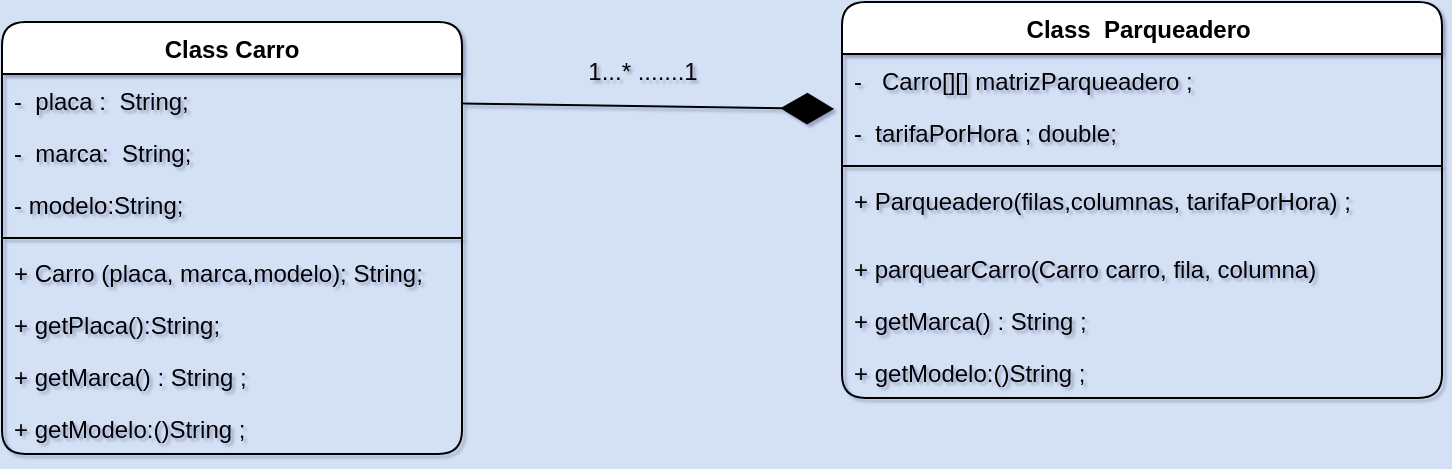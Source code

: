 <mxfile version="21.6.8" type="github">
  <diagram name="Página-1" id="BYGqut1vgri4-7DsjM6v">
    <mxGraphModel dx="1222" dy="601" grid="1" gridSize="10" guides="1" tooltips="1" connect="1" arrows="1" fold="1" page="1" pageScale="1" pageWidth="980" pageHeight="1390" background="#D4E1F5" math="0" shadow="1">
      <root>
        <mxCell id="0" />
        <mxCell id="1" parent="0" />
        <mxCell id="ZVzlG-HeOU7Pa4IfHeLb-1" value="Class&amp;nbsp;Carro" style="swimlane;fontStyle=1;align=center;verticalAlign=top;childLayout=stackLayout;horizontal=1;startSize=26;horizontalStack=0;resizeParent=1;resizeParentMax=0;resizeLast=0;collapsible=1;marginBottom=0;whiteSpace=wrap;html=1;rounded=1;" vertex="1" parent="1">
          <mxGeometry x="100" y="80" width="230" height="216" as="geometry" />
        </mxCell>
        <mxCell id="ZVzlG-HeOU7Pa4IfHeLb-2" value="-&amp;nbsp;&amp;nbsp;placa :&amp;nbsp;&amp;nbsp;String;" style="text;strokeColor=none;fillColor=none;align=left;verticalAlign=top;spacingLeft=4;spacingRight=4;overflow=hidden;rotatable=0;points=[[0,0.5],[1,0.5]];portConstraint=eastwest;whiteSpace=wrap;html=1;" vertex="1" parent="ZVzlG-HeOU7Pa4IfHeLb-1">
          <mxGeometry y="26" width="230" height="26" as="geometry" />
        </mxCell>
        <mxCell id="ZVzlG-HeOU7Pa4IfHeLb-6" value="-&amp;nbsp;&amp;nbsp;marca:&amp;nbsp;&amp;nbsp;String;" style="text;strokeColor=none;fillColor=none;align=left;verticalAlign=top;spacingLeft=4;spacingRight=4;overflow=hidden;rotatable=0;points=[[0,0.5],[1,0.5]];portConstraint=eastwest;whiteSpace=wrap;html=1;" vertex="1" parent="ZVzlG-HeOU7Pa4IfHeLb-1">
          <mxGeometry y="52" width="230" height="26" as="geometry" />
        </mxCell>
        <mxCell id="ZVzlG-HeOU7Pa4IfHeLb-5" value="- modelo:String;" style="text;strokeColor=none;fillColor=none;align=left;verticalAlign=top;spacingLeft=4;spacingRight=4;overflow=hidden;rotatable=0;points=[[0,0.5],[1,0.5]];portConstraint=eastwest;whiteSpace=wrap;html=1;" vertex="1" parent="ZVzlG-HeOU7Pa4IfHeLb-1">
          <mxGeometry y="78" width="230" height="26" as="geometry" />
        </mxCell>
        <mxCell id="ZVzlG-HeOU7Pa4IfHeLb-3" value="" style="line;strokeWidth=1;fillColor=none;align=left;verticalAlign=middle;spacingTop=-1;spacingLeft=3;spacingRight=3;rotatable=0;labelPosition=right;points=[];portConstraint=eastwest;strokeColor=inherit;" vertex="1" parent="ZVzlG-HeOU7Pa4IfHeLb-1">
          <mxGeometry y="104" width="230" height="8" as="geometry" />
        </mxCell>
        <mxCell id="ZVzlG-HeOU7Pa4IfHeLb-4" value="+ Carro (placa, marca,modelo); String;&amp;nbsp;" style="text;strokeColor=none;fillColor=none;align=left;verticalAlign=top;spacingLeft=4;spacingRight=4;overflow=hidden;rotatable=0;points=[[0,0.5],[1,0.5]];portConstraint=eastwest;whiteSpace=wrap;html=1;" vertex="1" parent="ZVzlG-HeOU7Pa4IfHeLb-1">
          <mxGeometry y="112" width="230" height="26" as="geometry" />
        </mxCell>
        <mxCell id="ZVzlG-HeOU7Pa4IfHeLb-9" value="+&amp;nbsp;getPlaca():String;" style="text;strokeColor=none;fillColor=none;align=left;verticalAlign=top;spacingLeft=4;spacingRight=4;overflow=hidden;rotatable=0;points=[[0,0.5],[1,0.5]];portConstraint=eastwest;whiteSpace=wrap;html=1;" vertex="1" parent="ZVzlG-HeOU7Pa4IfHeLb-1">
          <mxGeometry y="138" width="230" height="26" as="geometry" />
        </mxCell>
        <mxCell id="ZVzlG-HeOU7Pa4IfHeLb-8" value="+&amp;nbsp;getMarca() : String ;&amp;nbsp;" style="text;strokeColor=none;fillColor=none;align=left;verticalAlign=top;spacingLeft=4;spacingRight=4;overflow=hidden;rotatable=0;points=[[0,0.5],[1,0.5]];portConstraint=eastwest;whiteSpace=wrap;html=1;" vertex="1" parent="ZVzlG-HeOU7Pa4IfHeLb-1">
          <mxGeometry y="164" width="230" height="26" as="geometry" />
        </mxCell>
        <mxCell id="ZVzlG-HeOU7Pa4IfHeLb-11" value="+ getModelo:()String ;" style="text;strokeColor=none;fillColor=none;align=left;verticalAlign=top;spacingLeft=4;spacingRight=4;overflow=hidden;rotatable=0;points=[[0,0.5],[1,0.5]];portConstraint=eastwest;whiteSpace=wrap;html=1;" vertex="1" parent="ZVzlG-HeOU7Pa4IfHeLb-1">
          <mxGeometry y="190" width="230" height="26" as="geometry" />
        </mxCell>
        <mxCell id="ZVzlG-HeOU7Pa4IfHeLb-10" value="1...* .......1" style="text;html=1;align=center;verticalAlign=middle;resizable=0;points=[];autosize=1;strokeColor=none;fillColor=none;" vertex="1" parent="1">
          <mxGeometry x="380" y="90" width="80" height="30" as="geometry" />
        </mxCell>
        <mxCell id="ZVzlG-HeOU7Pa4IfHeLb-19" value="Class&amp;nbsp;&amp;nbsp;Parqueadero&amp;nbsp;" style="swimlane;fontStyle=1;align=center;verticalAlign=top;childLayout=stackLayout;horizontal=1;startSize=26;horizontalStack=0;resizeParent=1;resizeParentMax=0;resizeLast=0;collapsible=1;marginBottom=0;whiteSpace=wrap;html=1;rounded=1;" vertex="1" parent="1">
          <mxGeometry x="520" y="70" width="300" height="198" as="geometry" />
        </mxCell>
        <mxCell id="ZVzlG-HeOU7Pa4IfHeLb-20" value="-&amp;nbsp; &amp;nbsp;Carro[][] matrizParqueadero ;" style="text;strokeColor=none;fillColor=none;align=left;verticalAlign=top;spacingLeft=4;spacingRight=4;overflow=hidden;rotatable=0;points=[[0,0.5],[1,0.5]];portConstraint=eastwest;whiteSpace=wrap;html=1;" vertex="1" parent="ZVzlG-HeOU7Pa4IfHeLb-19">
          <mxGeometry y="26" width="300" height="26" as="geometry" />
        </mxCell>
        <mxCell id="ZVzlG-HeOU7Pa4IfHeLb-21" value="-&amp;nbsp; tarifaPorHora ; double;" style="text;strokeColor=none;fillColor=none;align=left;verticalAlign=top;spacingLeft=4;spacingRight=4;overflow=hidden;rotatable=0;points=[[0,0.5],[1,0.5]];portConstraint=eastwest;whiteSpace=wrap;html=1;" vertex="1" parent="ZVzlG-HeOU7Pa4IfHeLb-19">
          <mxGeometry y="52" width="300" height="26" as="geometry" />
        </mxCell>
        <mxCell id="ZVzlG-HeOU7Pa4IfHeLb-23" value="" style="line;strokeWidth=1;fillColor=none;align=left;verticalAlign=middle;spacingTop=-1;spacingLeft=3;spacingRight=3;rotatable=0;labelPosition=right;points=[];portConstraint=eastwest;strokeColor=inherit;" vertex="1" parent="ZVzlG-HeOU7Pa4IfHeLb-19">
          <mxGeometry y="78" width="300" height="8" as="geometry" />
        </mxCell>
        <mxCell id="ZVzlG-HeOU7Pa4IfHeLb-24" value="+&amp;nbsp;Parqueadero(filas,columnas, tarifaPorHora) ;" style="text;strokeColor=none;fillColor=none;align=left;verticalAlign=top;spacingLeft=4;spacingRight=4;overflow=hidden;rotatable=0;points=[[0,0.5],[1,0.5]];portConstraint=eastwest;whiteSpace=wrap;html=1;" vertex="1" parent="ZVzlG-HeOU7Pa4IfHeLb-19">
          <mxGeometry y="86" width="300" height="34" as="geometry" />
        </mxCell>
        <mxCell id="ZVzlG-HeOU7Pa4IfHeLb-25" value="+&amp;nbsp;parquearCarro(Carro carro, fila, columna)" style="text;strokeColor=none;fillColor=none;align=left;verticalAlign=top;spacingLeft=4;spacingRight=4;overflow=hidden;rotatable=0;points=[[0,0.5],[1,0.5]];portConstraint=eastwest;whiteSpace=wrap;html=1;" vertex="1" parent="ZVzlG-HeOU7Pa4IfHeLb-19">
          <mxGeometry y="120" width="300" height="26" as="geometry" />
        </mxCell>
        <mxCell id="ZVzlG-HeOU7Pa4IfHeLb-26" value="+&amp;nbsp;getMarca() : String ;&amp;nbsp;" style="text;strokeColor=none;fillColor=none;align=left;verticalAlign=top;spacingLeft=4;spacingRight=4;overflow=hidden;rotatable=0;points=[[0,0.5],[1,0.5]];portConstraint=eastwest;whiteSpace=wrap;html=1;" vertex="1" parent="ZVzlG-HeOU7Pa4IfHeLb-19">
          <mxGeometry y="146" width="300" height="26" as="geometry" />
        </mxCell>
        <mxCell id="ZVzlG-HeOU7Pa4IfHeLb-27" value="+ getModelo:()String ;" style="text;strokeColor=none;fillColor=none;align=left;verticalAlign=top;spacingLeft=4;spacingRight=4;overflow=hidden;rotatable=0;points=[[0,0.5],[1,0.5]];portConstraint=eastwest;whiteSpace=wrap;html=1;" vertex="1" parent="ZVzlG-HeOU7Pa4IfHeLb-19">
          <mxGeometry y="172" width="300" height="26" as="geometry" />
        </mxCell>
        <mxCell id="ZVzlG-HeOU7Pa4IfHeLb-28" value="" style="endArrow=diamondThin;endFill=1;endSize=24;html=1;rounded=0;entryX=-0.013;entryY=1.058;entryDx=0;entryDy=0;entryPerimeter=0;" edge="1" parent="1" source="ZVzlG-HeOU7Pa4IfHeLb-2" target="ZVzlG-HeOU7Pa4IfHeLb-20">
          <mxGeometry width="160" relative="1" as="geometry">
            <mxPoint x="330.0" y="136.756" as="sourcePoint" />
            <mxPoint x="576.44" y="132" as="targetPoint" />
          </mxGeometry>
        </mxCell>
      </root>
    </mxGraphModel>
  </diagram>
</mxfile>
